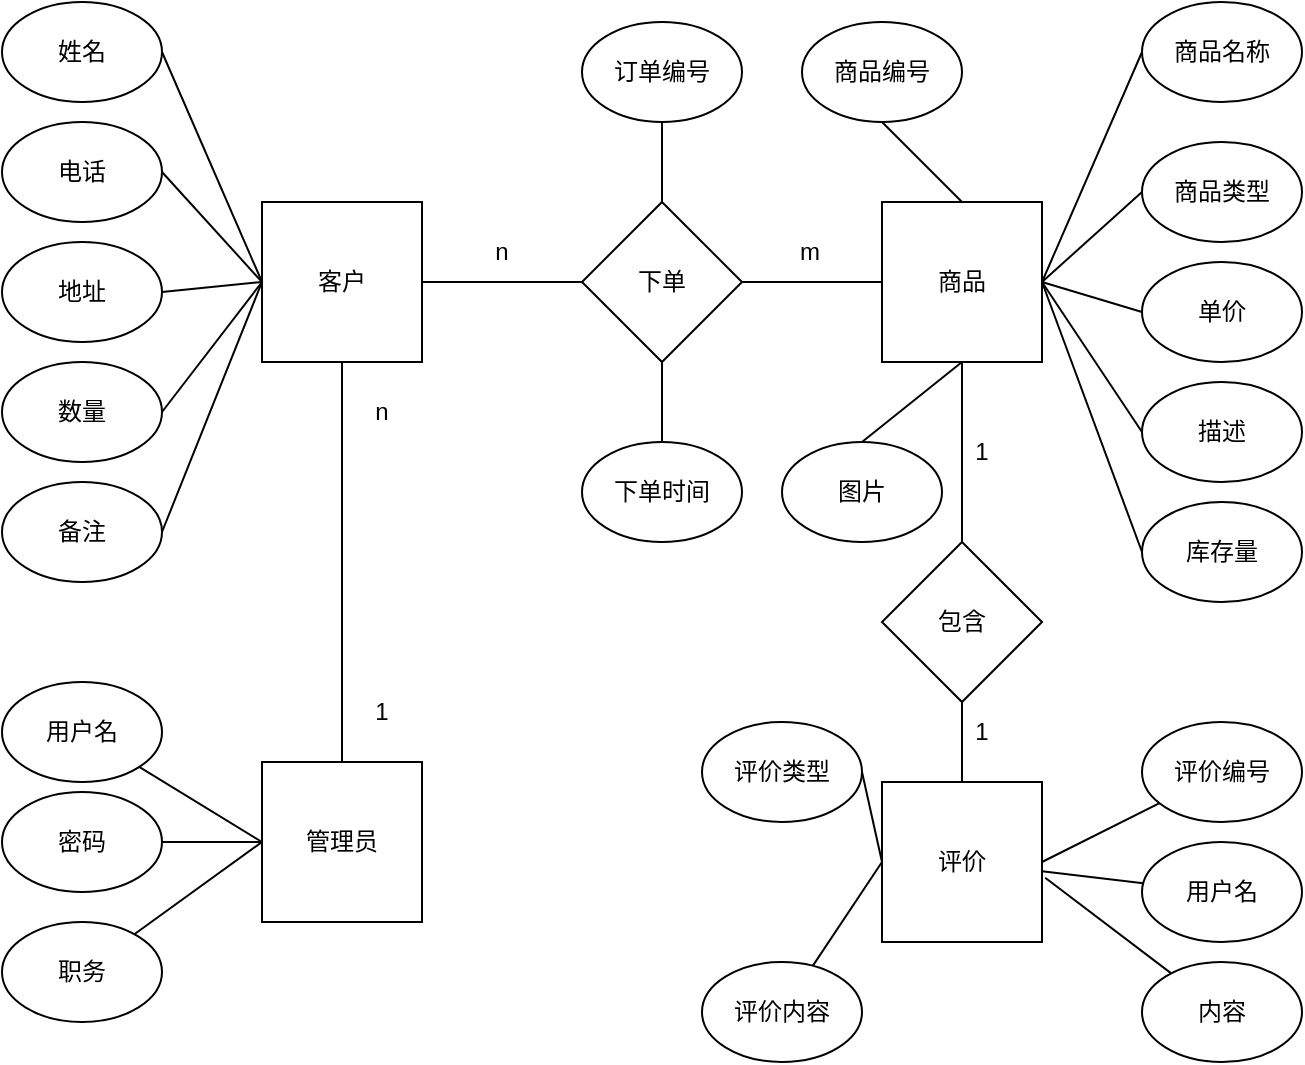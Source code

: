 <mxfile version="13.10.9" type="github">
  <diagram id="Z3qnRLCbTWZBspmnGukp" name="Page-1">
    <mxGraphModel dx="1038" dy="548" grid="1" gridSize="10" guides="1" tooltips="1" connect="1" arrows="1" fold="1" page="1" pageScale="1" pageWidth="827" pageHeight="1169" math="0" shadow="0">
      <root>
        <mxCell id="0" />
        <mxCell id="1" parent="0" />
        <mxCell id="iV4FCKDCkceHWrKzqnqT-1" style="edgeStyle=orthogonalEdgeStyle;rounded=0;orthogonalLoop=1;jettySize=auto;html=1;entryX=0;entryY=0.5;entryDx=0;entryDy=0;endArrow=none;endFill=0;" edge="1" parent="1" source="qGPzBqT6a5XUFYiETim9-1" target="qGPzBqT6a5XUFYiETim9-10">
          <mxGeometry relative="1" as="geometry" />
        </mxCell>
        <mxCell id="iV4FCKDCkceHWrKzqnqT-55" style="edgeStyle=none;rounded=0;orthogonalLoop=1;jettySize=auto;html=1;exitX=0.5;exitY=1;exitDx=0;exitDy=0;endArrow=none;endFill=0;" edge="1" parent="1" source="qGPzBqT6a5XUFYiETim9-1" target="iV4FCKDCkceHWrKzqnqT-48">
          <mxGeometry relative="1" as="geometry" />
        </mxCell>
        <mxCell id="qGPzBqT6a5XUFYiETim9-1" value="客户" style="whiteSpace=wrap;html=1;aspect=fixed;" parent="1" vertex="1">
          <mxGeometry x="160" y="170" width="80" height="80" as="geometry" />
        </mxCell>
        <mxCell id="qGPzBqT6a5XUFYiETim9-6" style="rounded=0;orthogonalLoop=1;jettySize=auto;html=1;exitX=1;exitY=0.5;exitDx=0;exitDy=0;entryX=0;entryY=0.5;entryDx=0;entryDy=0;endArrow=none;endFill=0;" parent="1" source="qGPzBqT6a5XUFYiETim9-2" target="qGPzBqT6a5XUFYiETim9-1" edge="1">
          <mxGeometry relative="1" as="geometry" />
        </mxCell>
        <mxCell id="qGPzBqT6a5XUFYiETim9-2" value="姓名" style="ellipse;whiteSpace=wrap;html=1;" parent="1" vertex="1">
          <mxGeometry x="30" y="70" width="80" height="50" as="geometry" />
        </mxCell>
        <mxCell id="qGPzBqT6a5XUFYiETim9-7" style="edgeStyle=none;rounded=0;orthogonalLoop=1;jettySize=auto;html=1;exitX=1;exitY=0.5;exitDx=0;exitDy=0;entryX=0;entryY=0.5;entryDx=0;entryDy=0;startArrow=none;startFill=0;endArrow=none;endFill=0;" parent="1" source="qGPzBqT6a5XUFYiETim9-3" target="qGPzBqT6a5XUFYiETim9-1" edge="1">
          <mxGeometry relative="1" as="geometry" />
        </mxCell>
        <mxCell id="qGPzBqT6a5XUFYiETim9-3" value="电话" style="ellipse;whiteSpace=wrap;html=1;" parent="1" vertex="1">
          <mxGeometry x="30" y="130" width="80" height="50" as="geometry" />
        </mxCell>
        <mxCell id="qGPzBqT6a5XUFYiETim9-8" style="edgeStyle=none;rounded=0;orthogonalLoop=1;jettySize=auto;html=1;exitX=1;exitY=0.5;exitDx=0;exitDy=0;entryX=0;entryY=0.5;entryDx=0;entryDy=0;startArrow=none;startFill=0;endArrow=none;endFill=0;" parent="1" source="qGPzBqT6a5XUFYiETim9-4" target="qGPzBqT6a5XUFYiETim9-1" edge="1">
          <mxGeometry relative="1" as="geometry" />
        </mxCell>
        <mxCell id="qGPzBqT6a5XUFYiETim9-4" value="地址" style="ellipse;whiteSpace=wrap;html=1;" parent="1" vertex="1">
          <mxGeometry x="30" y="190" width="80" height="50" as="geometry" />
        </mxCell>
        <mxCell id="qGPzBqT6a5XUFYiETim9-9" style="edgeStyle=none;rounded=0;orthogonalLoop=1;jettySize=auto;html=1;exitX=1;exitY=0.5;exitDx=0;exitDy=0;startArrow=none;startFill=0;endArrow=none;endFill=0;" parent="1" source="qGPzBqT6a5XUFYiETim9-5" edge="1">
          <mxGeometry relative="1" as="geometry">
            <mxPoint x="160" y="210" as="targetPoint" />
          </mxGeometry>
        </mxCell>
        <mxCell id="qGPzBqT6a5XUFYiETim9-5" value="备注" style="ellipse;whiteSpace=wrap;html=1;" parent="1" vertex="1">
          <mxGeometry x="30" y="310" width="80" height="50" as="geometry" />
        </mxCell>
        <mxCell id="iV4FCKDCkceHWrKzqnqT-26" style="edgeStyle=none;rounded=0;orthogonalLoop=1;jettySize=auto;html=1;exitX=1;exitY=0.5;exitDx=0;exitDy=0;entryX=0;entryY=0.5;entryDx=0;entryDy=0;endArrow=none;endFill=0;" edge="1" parent="1" source="qGPzBqT6a5XUFYiETim9-10" target="iV4FCKDCkceHWrKzqnqT-9">
          <mxGeometry relative="1" as="geometry" />
        </mxCell>
        <mxCell id="qGPzBqT6a5XUFYiETim9-10" value="下单" style="rhombus;whiteSpace=wrap;html=1;" parent="1" vertex="1">
          <mxGeometry x="320" y="170" width="80" height="80" as="geometry" />
        </mxCell>
        <mxCell id="iV4FCKDCkceHWrKzqnqT-6" style="edgeStyle=orthogonalEdgeStyle;rounded=0;orthogonalLoop=1;jettySize=auto;html=1;exitX=0.5;exitY=1;exitDx=0;exitDy=0;entryX=0.5;entryY=0;entryDx=0;entryDy=0;endArrow=none;endFill=0;" edge="1" parent="1" source="iV4FCKDCkceHWrKzqnqT-2" target="qGPzBqT6a5XUFYiETim9-10">
          <mxGeometry relative="1" as="geometry" />
        </mxCell>
        <mxCell id="iV4FCKDCkceHWrKzqnqT-2" value="订单编号" style="ellipse;whiteSpace=wrap;html=1;" vertex="1" parent="1">
          <mxGeometry x="320" y="80" width="80" height="50" as="geometry" />
        </mxCell>
        <mxCell id="iV4FCKDCkceHWrKzqnqT-5" style="edgeStyle=orthogonalEdgeStyle;rounded=0;orthogonalLoop=1;jettySize=auto;html=1;exitX=0.5;exitY=0;exitDx=0;exitDy=0;entryX=0.5;entryY=1;entryDx=0;entryDy=0;endArrow=none;endFill=0;" edge="1" parent="1" source="iV4FCKDCkceHWrKzqnqT-3" target="qGPzBqT6a5XUFYiETim9-10">
          <mxGeometry relative="1" as="geometry" />
        </mxCell>
        <mxCell id="iV4FCKDCkceHWrKzqnqT-3" value="下单时间" style="ellipse;whiteSpace=wrap;html=1;" vertex="1" parent="1">
          <mxGeometry x="320" y="290" width="80" height="50" as="geometry" />
        </mxCell>
        <mxCell id="iV4FCKDCkceHWrKzqnqT-8" style="rounded=0;orthogonalLoop=1;jettySize=auto;html=1;exitX=1;exitY=0.5;exitDx=0;exitDy=0;endArrow=none;endFill=0;" edge="1" parent="1" source="iV4FCKDCkceHWrKzqnqT-4">
          <mxGeometry relative="1" as="geometry">
            <mxPoint x="160" y="210" as="targetPoint" />
          </mxGeometry>
        </mxCell>
        <mxCell id="iV4FCKDCkceHWrKzqnqT-4" value="数量" style="ellipse;whiteSpace=wrap;html=1;" vertex="1" parent="1">
          <mxGeometry x="30" y="250" width="80" height="50" as="geometry" />
        </mxCell>
        <mxCell id="iV4FCKDCkceHWrKzqnqT-29" style="edgeStyle=none;rounded=0;orthogonalLoop=1;jettySize=auto;html=1;exitX=0.5;exitY=1;exitDx=0;exitDy=0;endArrow=none;endFill=0;" edge="1" parent="1" source="iV4FCKDCkceHWrKzqnqT-9" target="iV4FCKDCkceHWrKzqnqT-28">
          <mxGeometry relative="1" as="geometry" />
        </mxCell>
        <mxCell id="iV4FCKDCkceHWrKzqnqT-9" value="商品" style="whiteSpace=wrap;html=1;aspect=fixed;" vertex="1" parent="1">
          <mxGeometry x="470" y="170" width="80" height="80" as="geometry" />
        </mxCell>
        <mxCell id="iV4FCKDCkceHWrKzqnqT-17" style="edgeStyle=none;rounded=0;orthogonalLoop=1;jettySize=auto;html=1;exitX=0.5;exitY=1;exitDx=0;exitDy=0;entryX=0.5;entryY=0;entryDx=0;entryDy=0;endArrow=none;endFill=0;" edge="1" parent="1" source="iV4FCKDCkceHWrKzqnqT-10" target="iV4FCKDCkceHWrKzqnqT-9">
          <mxGeometry relative="1" as="geometry" />
        </mxCell>
        <mxCell id="iV4FCKDCkceHWrKzqnqT-10" value="商品编号" style="ellipse;whiteSpace=wrap;html=1;" vertex="1" parent="1">
          <mxGeometry x="430" y="80" width="80" height="50" as="geometry" />
        </mxCell>
        <mxCell id="iV4FCKDCkceHWrKzqnqT-24" style="edgeStyle=none;rounded=0;orthogonalLoop=1;jettySize=auto;html=1;exitX=0;exitY=0.5;exitDx=0;exitDy=0;entryX=1;entryY=0.5;entryDx=0;entryDy=0;endArrow=none;endFill=0;" edge="1" parent="1" source="iV4FCKDCkceHWrKzqnqT-11" target="iV4FCKDCkceHWrKzqnqT-9">
          <mxGeometry relative="1" as="geometry" />
        </mxCell>
        <mxCell id="iV4FCKDCkceHWrKzqnqT-11" value="商品名称" style="ellipse;whiteSpace=wrap;html=1;" vertex="1" parent="1">
          <mxGeometry x="600" y="70" width="80" height="50" as="geometry" />
        </mxCell>
        <mxCell id="iV4FCKDCkceHWrKzqnqT-23" style="edgeStyle=none;rounded=0;orthogonalLoop=1;jettySize=auto;html=1;exitX=0;exitY=0.5;exitDx=0;exitDy=0;endArrow=none;endFill=0;" edge="1" parent="1" source="iV4FCKDCkceHWrKzqnqT-12">
          <mxGeometry relative="1" as="geometry">
            <mxPoint x="550" y="210" as="targetPoint" />
          </mxGeometry>
        </mxCell>
        <mxCell id="iV4FCKDCkceHWrKzqnqT-12" value="商品类型" style="ellipse;whiteSpace=wrap;html=1;" vertex="1" parent="1">
          <mxGeometry x="600" y="140" width="80" height="50" as="geometry" />
        </mxCell>
        <mxCell id="iV4FCKDCkceHWrKzqnqT-22" style="edgeStyle=none;rounded=0;orthogonalLoop=1;jettySize=auto;html=1;exitX=0;exitY=0.5;exitDx=0;exitDy=0;endArrow=none;endFill=0;" edge="1" parent="1" source="iV4FCKDCkceHWrKzqnqT-13">
          <mxGeometry relative="1" as="geometry">
            <mxPoint x="550" y="210" as="targetPoint" />
          </mxGeometry>
        </mxCell>
        <mxCell id="iV4FCKDCkceHWrKzqnqT-13" value="单价" style="ellipse;whiteSpace=wrap;html=1;" vertex="1" parent="1">
          <mxGeometry x="600" y="200" width="80" height="50" as="geometry" />
        </mxCell>
        <mxCell id="iV4FCKDCkceHWrKzqnqT-20" style="edgeStyle=none;rounded=0;orthogonalLoop=1;jettySize=auto;html=1;exitX=0;exitY=0.5;exitDx=0;exitDy=0;entryX=1;entryY=0.5;entryDx=0;entryDy=0;endArrow=none;endFill=0;" edge="1" parent="1" source="iV4FCKDCkceHWrKzqnqT-14" target="iV4FCKDCkceHWrKzqnqT-9">
          <mxGeometry relative="1" as="geometry" />
        </mxCell>
        <mxCell id="iV4FCKDCkceHWrKzqnqT-14" value="描述" style="ellipse;whiteSpace=wrap;html=1;" vertex="1" parent="1">
          <mxGeometry x="600" y="260" width="80" height="50" as="geometry" />
        </mxCell>
        <mxCell id="iV4FCKDCkceHWrKzqnqT-25" style="edgeStyle=none;rounded=0;orthogonalLoop=1;jettySize=auto;html=1;exitX=0;exitY=0.5;exitDx=0;exitDy=0;endArrow=none;endFill=0;" edge="1" parent="1" source="iV4FCKDCkceHWrKzqnqT-15">
          <mxGeometry relative="1" as="geometry">
            <mxPoint x="550" y="210" as="targetPoint" />
          </mxGeometry>
        </mxCell>
        <mxCell id="iV4FCKDCkceHWrKzqnqT-15" value="库存量" style="ellipse;whiteSpace=wrap;html=1;" vertex="1" parent="1">
          <mxGeometry x="600" y="320" width="80" height="50" as="geometry" />
        </mxCell>
        <mxCell id="iV4FCKDCkceHWrKzqnqT-18" style="edgeStyle=none;rounded=0;orthogonalLoop=1;jettySize=auto;html=1;exitX=0.5;exitY=0;exitDx=0;exitDy=0;entryX=0.5;entryY=1;entryDx=0;entryDy=0;endArrow=none;endFill=0;" edge="1" parent="1" source="iV4FCKDCkceHWrKzqnqT-16" target="iV4FCKDCkceHWrKzqnqT-9">
          <mxGeometry relative="1" as="geometry" />
        </mxCell>
        <mxCell id="iV4FCKDCkceHWrKzqnqT-16" value="图片" style="ellipse;whiteSpace=wrap;html=1;" vertex="1" parent="1">
          <mxGeometry x="420" y="290" width="80" height="50" as="geometry" />
        </mxCell>
        <mxCell id="iV4FCKDCkceHWrKzqnqT-27" value="评价" style="whiteSpace=wrap;html=1;aspect=fixed;" vertex="1" parent="1">
          <mxGeometry x="470" y="460" width="80" height="80" as="geometry" />
        </mxCell>
        <mxCell id="iV4FCKDCkceHWrKzqnqT-30" style="edgeStyle=none;rounded=0;orthogonalLoop=1;jettySize=auto;html=1;exitX=0.5;exitY=1;exitDx=0;exitDy=0;endArrow=none;endFill=0;" edge="1" parent="1" source="iV4FCKDCkceHWrKzqnqT-28" target="iV4FCKDCkceHWrKzqnqT-27">
          <mxGeometry relative="1" as="geometry" />
        </mxCell>
        <mxCell id="iV4FCKDCkceHWrKzqnqT-28" value="包含" style="rhombus;whiteSpace=wrap;html=1;" vertex="1" parent="1">
          <mxGeometry x="470" y="340" width="80" height="80" as="geometry" />
        </mxCell>
        <mxCell id="iV4FCKDCkceHWrKzqnqT-38" style="edgeStyle=none;rounded=0;orthogonalLoop=1;jettySize=auto;html=1;entryX=1;entryY=0.5;entryDx=0;entryDy=0;endArrow=none;endFill=0;" edge="1" parent="1" source="iV4FCKDCkceHWrKzqnqT-31" target="iV4FCKDCkceHWrKzqnqT-27">
          <mxGeometry relative="1" as="geometry" />
        </mxCell>
        <mxCell id="iV4FCKDCkceHWrKzqnqT-31" value="评价编号" style="ellipse;whiteSpace=wrap;html=1;" vertex="1" parent="1">
          <mxGeometry x="600" y="430" width="80" height="50" as="geometry" />
        </mxCell>
        <mxCell id="iV4FCKDCkceHWrKzqnqT-39" style="edgeStyle=none;rounded=0;orthogonalLoop=1;jettySize=auto;html=1;endArrow=none;endFill=0;" edge="1" parent="1" source="iV4FCKDCkceHWrKzqnqT-32" target="iV4FCKDCkceHWrKzqnqT-27">
          <mxGeometry relative="1" as="geometry" />
        </mxCell>
        <mxCell id="iV4FCKDCkceHWrKzqnqT-32" value="用户名" style="ellipse;whiteSpace=wrap;html=1;" vertex="1" parent="1">
          <mxGeometry x="600" y="490" width="80" height="50" as="geometry" />
        </mxCell>
        <mxCell id="iV4FCKDCkceHWrKzqnqT-40" style="edgeStyle=none;rounded=0;orthogonalLoop=1;jettySize=auto;html=1;entryX=1.02;entryY=0.598;entryDx=0;entryDy=0;entryPerimeter=0;endArrow=none;endFill=0;" edge="1" parent="1" source="iV4FCKDCkceHWrKzqnqT-33" target="iV4FCKDCkceHWrKzqnqT-27">
          <mxGeometry relative="1" as="geometry" />
        </mxCell>
        <mxCell id="iV4FCKDCkceHWrKzqnqT-33" value="内容" style="ellipse;whiteSpace=wrap;html=1;" vertex="1" parent="1">
          <mxGeometry x="600" y="550" width="80" height="50" as="geometry" />
        </mxCell>
        <mxCell id="iV4FCKDCkceHWrKzqnqT-36" style="edgeStyle=none;rounded=0;orthogonalLoop=1;jettySize=auto;html=1;exitX=1;exitY=0.5;exitDx=0;exitDy=0;entryX=0;entryY=0.5;entryDx=0;entryDy=0;endArrow=none;endFill=0;" edge="1" parent="1" source="iV4FCKDCkceHWrKzqnqT-34" target="iV4FCKDCkceHWrKzqnqT-27">
          <mxGeometry relative="1" as="geometry" />
        </mxCell>
        <mxCell id="iV4FCKDCkceHWrKzqnqT-34" value="评价类型" style="ellipse;whiteSpace=wrap;html=1;" vertex="1" parent="1">
          <mxGeometry x="380" y="430" width="80" height="50" as="geometry" />
        </mxCell>
        <mxCell id="iV4FCKDCkceHWrKzqnqT-37" style="edgeStyle=none;rounded=0;orthogonalLoop=1;jettySize=auto;html=1;entryX=0;entryY=0.5;entryDx=0;entryDy=0;endArrow=none;endFill=0;" edge="1" parent="1" source="iV4FCKDCkceHWrKzqnqT-35" target="iV4FCKDCkceHWrKzqnqT-27">
          <mxGeometry relative="1" as="geometry" />
        </mxCell>
        <mxCell id="iV4FCKDCkceHWrKzqnqT-35" value="评价内容" style="ellipse;whiteSpace=wrap;html=1;" vertex="1" parent="1">
          <mxGeometry x="380" y="550" width="80" height="50" as="geometry" />
        </mxCell>
        <mxCell id="iV4FCKDCkceHWrKzqnqT-41" value="n" style="text;html=1;strokeColor=none;fillColor=none;align=center;verticalAlign=middle;whiteSpace=wrap;rounded=0;" vertex="1" parent="1">
          <mxGeometry x="260" y="180" width="40" height="30" as="geometry" />
        </mxCell>
        <mxCell id="iV4FCKDCkceHWrKzqnqT-42" style="edgeStyle=none;rounded=0;orthogonalLoop=1;jettySize=auto;html=1;exitX=0.5;exitY=0;exitDx=0;exitDy=0;endArrow=none;endFill=0;" edge="1" parent="1" source="iV4FCKDCkceHWrKzqnqT-41" target="iV4FCKDCkceHWrKzqnqT-41">
          <mxGeometry relative="1" as="geometry" />
        </mxCell>
        <mxCell id="iV4FCKDCkceHWrKzqnqT-44" value="m" style="text;html=1;strokeColor=none;fillColor=none;align=center;verticalAlign=middle;whiteSpace=wrap;rounded=0;" vertex="1" parent="1">
          <mxGeometry x="413.5" y="180" width="40" height="30" as="geometry" />
        </mxCell>
        <mxCell id="iV4FCKDCkceHWrKzqnqT-46" value="1" style="text;html=1;strokeColor=none;fillColor=none;align=center;verticalAlign=middle;whiteSpace=wrap;rounded=0;" vertex="1" parent="1">
          <mxGeometry x="500" y="280" width="40" height="30" as="geometry" />
        </mxCell>
        <mxCell id="iV4FCKDCkceHWrKzqnqT-47" value="1" style="text;html=1;strokeColor=none;fillColor=none;align=center;verticalAlign=middle;whiteSpace=wrap;rounded=0;" vertex="1" parent="1">
          <mxGeometry x="500" y="420" width="40" height="30" as="geometry" />
        </mxCell>
        <mxCell id="iV4FCKDCkceHWrKzqnqT-48" value="管理员" style="whiteSpace=wrap;html=1;aspect=fixed;" vertex="1" parent="1">
          <mxGeometry x="160" y="450" width="80" height="80" as="geometry" />
        </mxCell>
        <mxCell id="iV4FCKDCkceHWrKzqnqT-54" style="edgeStyle=none;rounded=0;orthogonalLoop=1;jettySize=auto;html=1;entryX=0;entryY=0.5;entryDx=0;entryDy=0;endArrow=none;endFill=0;" edge="1" parent="1" source="iV4FCKDCkceHWrKzqnqT-49" target="iV4FCKDCkceHWrKzqnqT-48">
          <mxGeometry relative="1" as="geometry" />
        </mxCell>
        <mxCell id="iV4FCKDCkceHWrKzqnqT-49" value="用户名" style="ellipse;whiteSpace=wrap;html=1;" vertex="1" parent="1">
          <mxGeometry x="30" y="410" width="80" height="50" as="geometry" />
        </mxCell>
        <mxCell id="iV4FCKDCkceHWrKzqnqT-53" style="edgeStyle=none;rounded=0;orthogonalLoop=1;jettySize=auto;html=1;endArrow=none;endFill=0;" edge="1" parent="1" source="iV4FCKDCkceHWrKzqnqT-50">
          <mxGeometry relative="1" as="geometry">
            <mxPoint x="160" y="490" as="targetPoint" />
          </mxGeometry>
        </mxCell>
        <mxCell id="iV4FCKDCkceHWrKzqnqT-50" value="密码" style="ellipse;whiteSpace=wrap;html=1;" vertex="1" parent="1">
          <mxGeometry x="30" y="465" width="80" height="50" as="geometry" />
        </mxCell>
        <mxCell id="iV4FCKDCkceHWrKzqnqT-52" style="edgeStyle=none;rounded=0;orthogonalLoop=1;jettySize=auto;html=1;entryX=0;entryY=0.5;entryDx=0;entryDy=0;endArrow=none;endFill=0;" edge="1" parent="1" source="iV4FCKDCkceHWrKzqnqT-51" target="iV4FCKDCkceHWrKzqnqT-48">
          <mxGeometry relative="1" as="geometry" />
        </mxCell>
        <mxCell id="iV4FCKDCkceHWrKzqnqT-51" value="职务" style="ellipse;whiteSpace=wrap;html=1;" vertex="1" parent="1">
          <mxGeometry x="30" y="530" width="80" height="50" as="geometry" />
        </mxCell>
        <mxCell id="iV4FCKDCkceHWrKzqnqT-56" value="1" style="text;html=1;strokeColor=none;fillColor=none;align=center;verticalAlign=middle;whiteSpace=wrap;rounded=0;" vertex="1" parent="1">
          <mxGeometry x="200" y="410" width="40" height="30" as="geometry" />
        </mxCell>
        <mxCell id="iV4FCKDCkceHWrKzqnqT-57" value="n" style="text;html=1;strokeColor=none;fillColor=none;align=center;verticalAlign=middle;whiteSpace=wrap;rounded=0;" vertex="1" parent="1">
          <mxGeometry x="200" y="260" width="40" height="30" as="geometry" />
        </mxCell>
      </root>
    </mxGraphModel>
  </diagram>
</mxfile>
